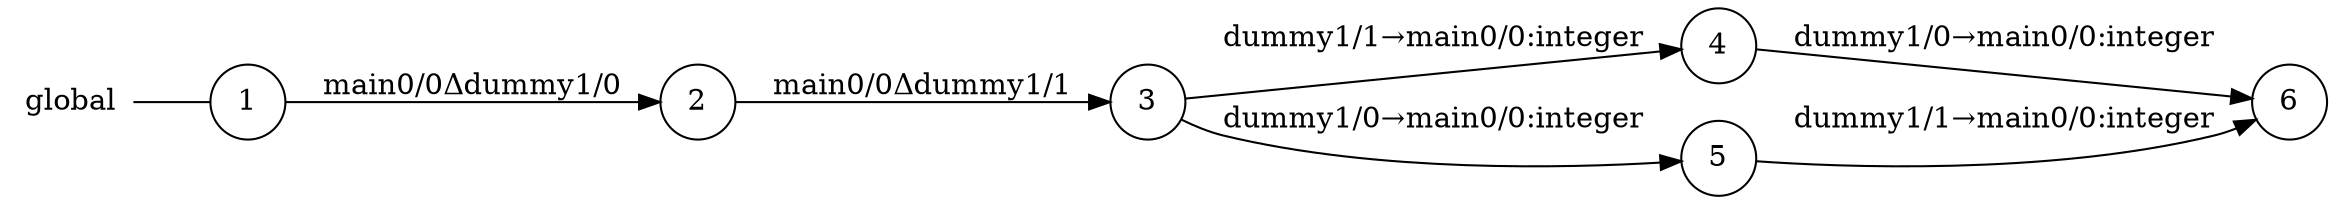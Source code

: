digraph global {
	rankdir="LR";
	n_0 [label="global", shape="plaintext"];
	n_1 [id="5", shape=circle, label="6"];
	n_2 [id="1", shape=circle, label="1"];
	n_0 -> n_2 [arrowhead=none];
	n_3 [id="2", shape=circle, label="2"];
	n_4 [id="4", shape=circle, label="4"];
	n_5 [id="7", shape=circle, label="5"];
	n_6 [id="3", shape=circle, label="3"];

	n_6 -> n_4 [id="[$e|5]", label="dummy1/1→main0/0:integer"];
	n_4 -> n_1 [id="[$e|0]", label="dummy1/0→main0/0:integer"];
	n_5 -> n_1 [id="[$e|6]", label="dummy1/1→main0/0:integer"];
	n_3 -> n_6 [id="[$e|3]", label="main0/0Δdummy1/1"];
	n_6 -> n_5 [id="[$e|4]", label="dummy1/0→main0/0:integer"];
	n_2 -> n_3 [id="[$e|1]", label="main0/0Δdummy1/0"];
}
